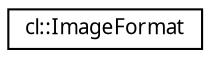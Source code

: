 digraph G
{
  edge [fontname="FreeSans.ttf",fontsize="10",labelfontname="FreeSans.ttf",labelfontsize="10"];
  node [fontname="FreeSans.ttf",fontsize="10",shape=record];
  rankdir=LR;
  Node1 [label="cl::ImageFormat",height=0.2,width=0.4,color="black", fillcolor="white", style="filled",URL="$structcl_1_1_image_format.html",tooltip="ImageFormat interface fro cl_image_format."];
}
